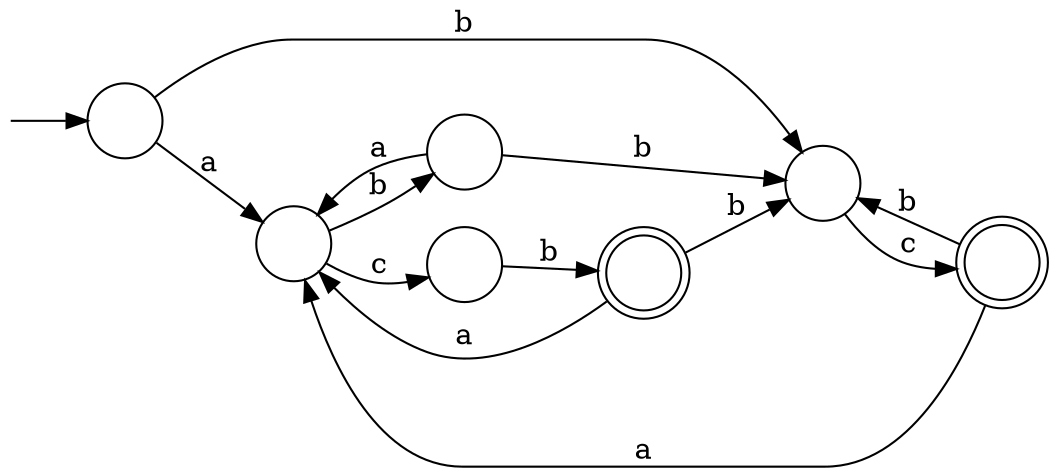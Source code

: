 digraph G {
  rankdir=LR;
  n__ [label="" shape=none width=.0];
  0 [shape=circle label=""];
  1 [shape=circle label=""];
  2 [shape=circle label=""];
  3 [shape=circle label=""];
  4 [shape=circle label=""];
  5 [shape=doublecircle label=""];
  6 [shape=doublecircle label=""];
  n__ -> 0;
  0 -> 1 [label="a"];
  0 -> 2 [label="b"];
  1 -> 3 [label="b"];
  1 -> 4 [label="c"];
  2 -> 5 [label="c"];
  3 -> 1 [label="a"];
  3 -> 2 [label="b"];
  4 -> 6 [label="b"];
  5 -> 1 [label="a"];
  5 -> 2 [label="b"];
  6 -> 1 [label="a"];
  6 -> 2 [label="b"];
}

